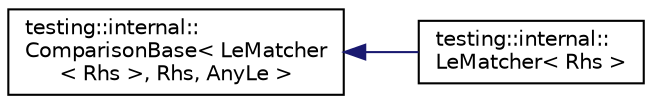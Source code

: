 digraph "Graphical Class Hierarchy"
{
  edge [fontname="Helvetica",fontsize="10",labelfontname="Helvetica",labelfontsize="10"];
  node [fontname="Helvetica",fontsize="10",shape=record];
  rankdir="LR";
  Node1 [label="testing::internal::\lComparisonBase\< LeMatcher\l\< Rhs \>, Rhs, AnyLe \>",height=0.2,width=0.4,color="black", fillcolor="white", style="filled",URL="$classtesting_1_1internal_1_1_comparison_base.html"];
  Node1 -> Node2 [dir="back",color="midnightblue",fontsize="10",style="solid",fontname="Helvetica"];
  Node2 [label="testing::internal::\lLeMatcher\< Rhs \>",height=0.2,width=0.4,color="black", fillcolor="white", style="filled",URL="$classtesting_1_1internal_1_1_le_matcher.html"];
}
